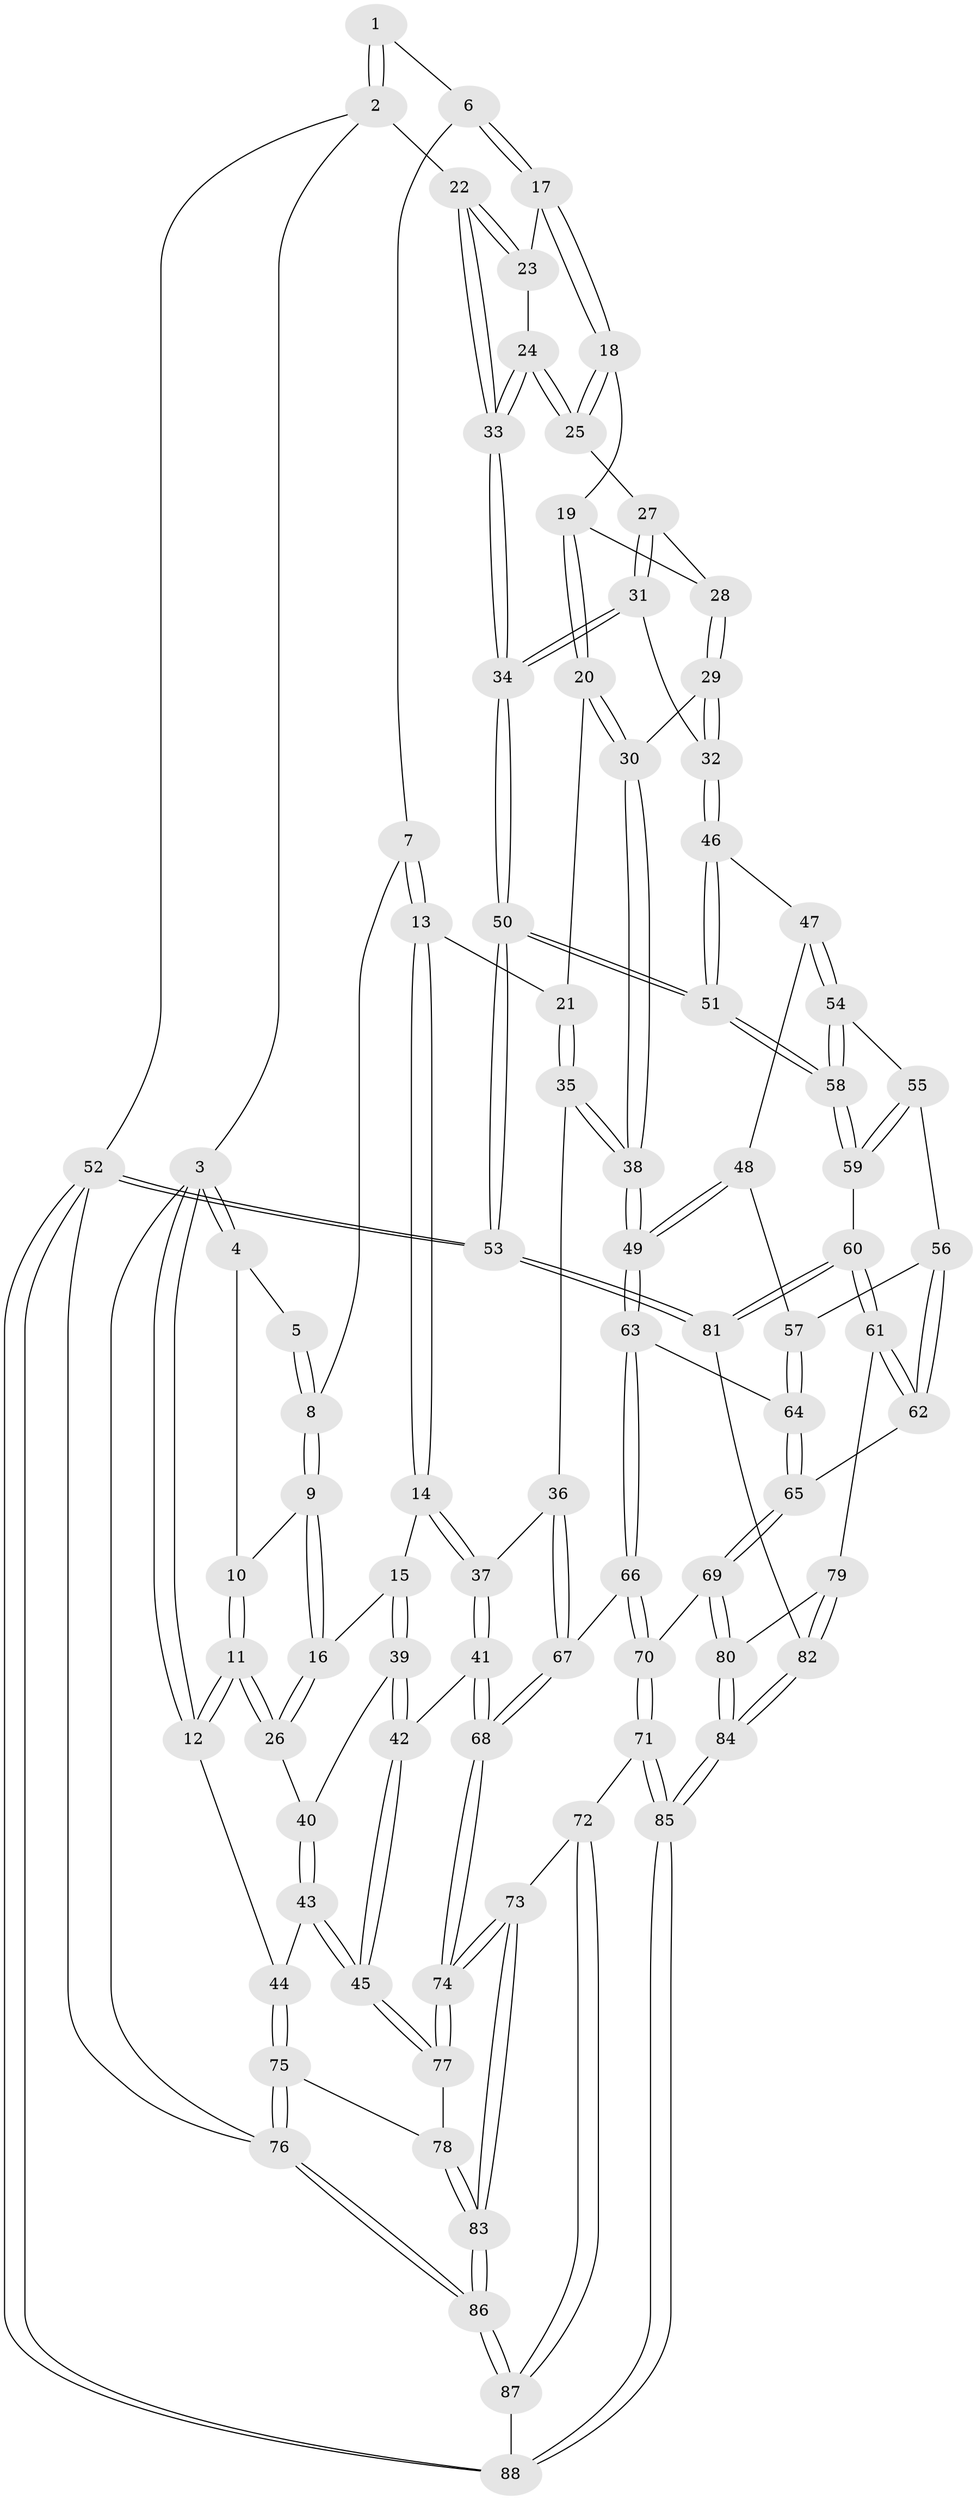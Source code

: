 // coarse degree distribution, {4: 0.49056603773584906, 3: 0.4716981132075472, 6: 0.018867924528301886, 5: 0.018867924528301886}
// Generated by graph-tools (version 1.1) at 2025/38/03/04/25 23:38:35]
// undirected, 88 vertices, 217 edges
graph export_dot {
  node [color=gray90,style=filled];
  1 [pos="+0.9704821947495837+0"];
  2 [pos="+1+0"];
  3 [pos="+0+0"];
  4 [pos="+0.19161153060343972+0"];
  5 [pos="+0.7520714564227424+0"];
  6 [pos="+0.7772680260863377+0.169327370169093"];
  7 [pos="+0.6863861045223442+0.19252868774458928"];
  8 [pos="+0.56412403122047+0.13854699036688"];
  9 [pos="+0.30395829956392706+0.07715207099199377"];
  10 [pos="+0.24567888051461662+0"];
  11 [pos="+0+0.3986084655536496"];
  12 [pos="+0+0.4018672440150297"];
  13 [pos="+0.6069097195800575+0.3842717141539177"];
  14 [pos="+0.37806563079334055+0.3604522247849295"];
  15 [pos="+0.371656894145764+0.35461076870685326"];
  16 [pos="+0.300950290806805+0.1361166132659278"];
  17 [pos="+0.7809321435392136+0.17496319392000778"];
  18 [pos="+0.7974861219422194+0.22375586038714684"];
  19 [pos="+0.796941065081196+0.3605432106129183"];
  20 [pos="+0.7411863916685981+0.40217077077357893"];
  21 [pos="+0.608959219801439+0.38731721644771755"];
  22 [pos="+1+0"];
  23 [pos="+0.9332604543371236+0.23477173503931556"];
  24 [pos="+1+0.3389151385212101"];
  25 [pos="+0.9432551399990138+0.35658078705438784"];
  26 [pos="+0.025093112429651548+0.3990620181332674"];
  27 [pos="+0.8968368302692442+0.4021094274633653"];
  28 [pos="+0.8373443207496334+0.3960814371873515"];
  29 [pos="+0.7948592914040471+0.5249892847807566"];
  30 [pos="+0.7828668791198848+0.5273956438066821"];
  31 [pos="+0.9134957424832755+0.5121781117659402"];
  32 [pos="+0.880651586443207+0.5382720387588522"];
  33 [pos="+1+0.3673812158215367"];
  34 [pos="+1+0.49147046600489597"];
  35 [pos="+0.6323630375183287+0.5424752769808033"];
  36 [pos="+0.46738477294076447+0.5897537522972867"];
  37 [pos="+0.43283057464231506+0.583873244109045"];
  38 [pos="+0.6949451128432721+0.5887352495972592"];
  39 [pos="+0.19864338332031337+0.5000341939177826"];
  40 [pos="+0.092113378000768+0.45604301581170326"];
  41 [pos="+0.4075363884154379+0.6107256832901826"];
  42 [pos="+0.22454647868489275+0.6840712174710238"];
  43 [pos="+0.06415556312493685+0.6156837735989773"];
  44 [pos="+0+0.6268641409502618"];
  45 [pos="+0.21750307942040453+0.6955142263060865"];
  46 [pos="+0.8836575559766852+0.5513415056996392"];
  47 [pos="+0.8816067559509421+0.5927452030357384"];
  48 [pos="+0.8399720134168039+0.627035941508643"];
  49 [pos="+0.6967784508227449+0.6021000116976393"];
  50 [pos="+1+0.7414748426470691"];
  51 [pos="+1+0.743099692813994"];
  52 [pos="+1+1"];
  53 [pos="+1+1"];
  54 [pos="+0.8909721490760881+0.6290890629373896"];
  55 [pos="+0.8607363895226385+0.6685919323405752"];
  56 [pos="+0.8359312935024364+0.6690894762954857"];
  57 [pos="+0.8313704312671307+0.6683517721340251"];
  58 [pos="+1+0.7518048305693023"];
  59 [pos="+0.9376789099085959+0.785314965660392"];
  60 [pos="+0.9291178156563317+0.7899378672650224"];
  61 [pos="+0.88231311299914+0.7859234537238466"];
  62 [pos="+0.8736951160449318+0.7808757757727842"];
  63 [pos="+0.6972990546652581+0.611372209264701"];
  64 [pos="+0.7585602752777522+0.6855200409322217"];
  65 [pos="+0.7709805236576294+0.729536972954947"];
  66 [pos="+0.6123513181025164+0.7255514530085617"];
  67 [pos="+0.5431758070474861+0.6984410629299964"];
  68 [pos="+0.45172857042018155+0.789102288326423"];
  69 [pos="+0.6890528160551467+0.8544795276813648"];
  70 [pos="+0.6203587037531403+0.8250646650947612"];
  71 [pos="+0.4756696400161072+0.8887836772884529"];
  72 [pos="+0.46374896858854703+0.891597730590899"];
  73 [pos="+0.4430986844115079+0.8675314761229858"];
  74 [pos="+0.44175503308292474+0.864449190549364"];
  75 [pos="+0+0.7754514894594307"];
  76 [pos="+0+1"];
  77 [pos="+0.2154628867498874+0.7079936557612413"];
  78 [pos="+0.19787873763199382+0.7332961722938914"];
  79 [pos="+0.8244697788567584+0.8273115183565802"];
  80 [pos="+0.712799236263142+0.8855447160408129"];
  81 [pos="+0.8867724199553851+0.9333927542170559"];
  82 [pos="+0.8463066858555778+0.9697229821956846"];
  83 [pos="+0.16729430499292078+0.9277536030801457"];
  84 [pos="+0.7657478837639669+1"];
  85 [pos="+0.7647368596572331+1"];
  86 [pos="+0+1"];
  87 [pos="+0.39689805785404897+1"];
  88 [pos="+0.761139518949149+1"];
  1 -- 2;
  1 -- 2;
  1 -- 6;
  2 -- 3;
  2 -- 22;
  2 -- 52;
  3 -- 4;
  3 -- 4;
  3 -- 12;
  3 -- 12;
  3 -- 76;
  4 -- 5;
  4 -- 10;
  5 -- 8;
  5 -- 8;
  6 -- 7;
  6 -- 17;
  6 -- 17;
  7 -- 8;
  7 -- 13;
  7 -- 13;
  8 -- 9;
  8 -- 9;
  9 -- 10;
  9 -- 16;
  9 -- 16;
  10 -- 11;
  10 -- 11;
  11 -- 12;
  11 -- 12;
  11 -- 26;
  11 -- 26;
  12 -- 44;
  13 -- 14;
  13 -- 14;
  13 -- 21;
  14 -- 15;
  14 -- 37;
  14 -- 37;
  15 -- 16;
  15 -- 39;
  15 -- 39;
  16 -- 26;
  16 -- 26;
  17 -- 18;
  17 -- 18;
  17 -- 23;
  18 -- 19;
  18 -- 25;
  18 -- 25;
  19 -- 20;
  19 -- 20;
  19 -- 28;
  20 -- 21;
  20 -- 30;
  20 -- 30;
  21 -- 35;
  21 -- 35;
  22 -- 23;
  22 -- 23;
  22 -- 33;
  22 -- 33;
  23 -- 24;
  24 -- 25;
  24 -- 25;
  24 -- 33;
  24 -- 33;
  25 -- 27;
  26 -- 40;
  27 -- 28;
  27 -- 31;
  27 -- 31;
  28 -- 29;
  28 -- 29;
  29 -- 30;
  29 -- 32;
  29 -- 32;
  30 -- 38;
  30 -- 38;
  31 -- 32;
  31 -- 34;
  31 -- 34;
  32 -- 46;
  32 -- 46;
  33 -- 34;
  33 -- 34;
  34 -- 50;
  34 -- 50;
  35 -- 36;
  35 -- 38;
  35 -- 38;
  36 -- 37;
  36 -- 67;
  36 -- 67;
  37 -- 41;
  37 -- 41;
  38 -- 49;
  38 -- 49;
  39 -- 40;
  39 -- 42;
  39 -- 42;
  40 -- 43;
  40 -- 43;
  41 -- 42;
  41 -- 68;
  41 -- 68;
  42 -- 45;
  42 -- 45;
  43 -- 44;
  43 -- 45;
  43 -- 45;
  44 -- 75;
  44 -- 75;
  45 -- 77;
  45 -- 77;
  46 -- 47;
  46 -- 51;
  46 -- 51;
  47 -- 48;
  47 -- 54;
  47 -- 54;
  48 -- 49;
  48 -- 49;
  48 -- 57;
  49 -- 63;
  49 -- 63;
  50 -- 51;
  50 -- 51;
  50 -- 53;
  50 -- 53;
  51 -- 58;
  51 -- 58;
  52 -- 53;
  52 -- 53;
  52 -- 88;
  52 -- 88;
  52 -- 76;
  53 -- 81;
  53 -- 81;
  54 -- 55;
  54 -- 58;
  54 -- 58;
  55 -- 56;
  55 -- 59;
  55 -- 59;
  56 -- 57;
  56 -- 62;
  56 -- 62;
  57 -- 64;
  57 -- 64;
  58 -- 59;
  58 -- 59;
  59 -- 60;
  60 -- 61;
  60 -- 61;
  60 -- 81;
  60 -- 81;
  61 -- 62;
  61 -- 62;
  61 -- 79;
  62 -- 65;
  63 -- 64;
  63 -- 66;
  63 -- 66;
  64 -- 65;
  64 -- 65;
  65 -- 69;
  65 -- 69;
  66 -- 67;
  66 -- 70;
  66 -- 70;
  67 -- 68;
  67 -- 68;
  68 -- 74;
  68 -- 74;
  69 -- 70;
  69 -- 80;
  69 -- 80;
  70 -- 71;
  70 -- 71;
  71 -- 72;
  71 -- 85;
  71 -- 85;
  72 -- 73;
  72 -- 87;
  72 -- 87;
  73 -- 74;
  73 -- 74;
  73 -- 83;
  73 -- 83;
  74 -- 77;
  74 -- 77;
  75 -- 76;
  75 -- 76;
  75 -- 78;
  76 -- 86;
  76 -- 86;
  77 -- 78;
  78 -- 83;
  78 -- 83;
  79 -- 80;
  79 -- 82;
  79 -- 82;
  80 -- 84;
  80 -- 84;
  81 -- 82;
  82 -- 84;
  82 -- 84;
  83 -- 86;
  83 -- 86;
  84 -- 85;
  84 -- 85;
  85 -- 88;
  85 -- 88;
  86 -- 87;
  86 -- 87;
  87 -- 88;
}
